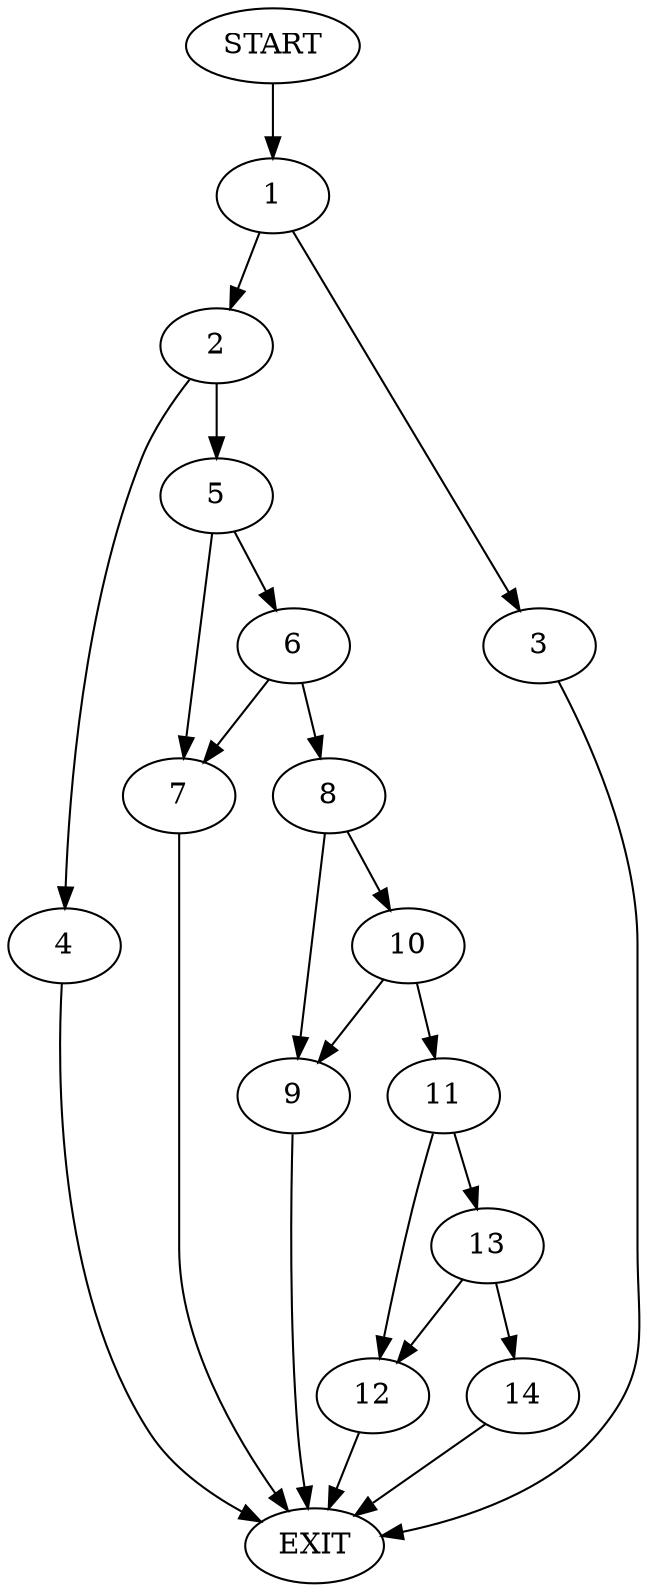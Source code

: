 digraph {
0 [label="START"]
15 [label="EXIT"]
0 -> 1
1 -> 2
1 -> 3
2 -> 4
2 -> 5
3 -> 15
4 -> 15
5 -> 6
5 -> 7
6 -> 8
6 -> 7
7 -> 15
8 -> 9
8 -> 10
10 -> 11
10 -> 9
9 -> 15
11 -> 12
11 -> 13
12 -> 15
13 -> 12
13 -> 14
14 -> 15
}
